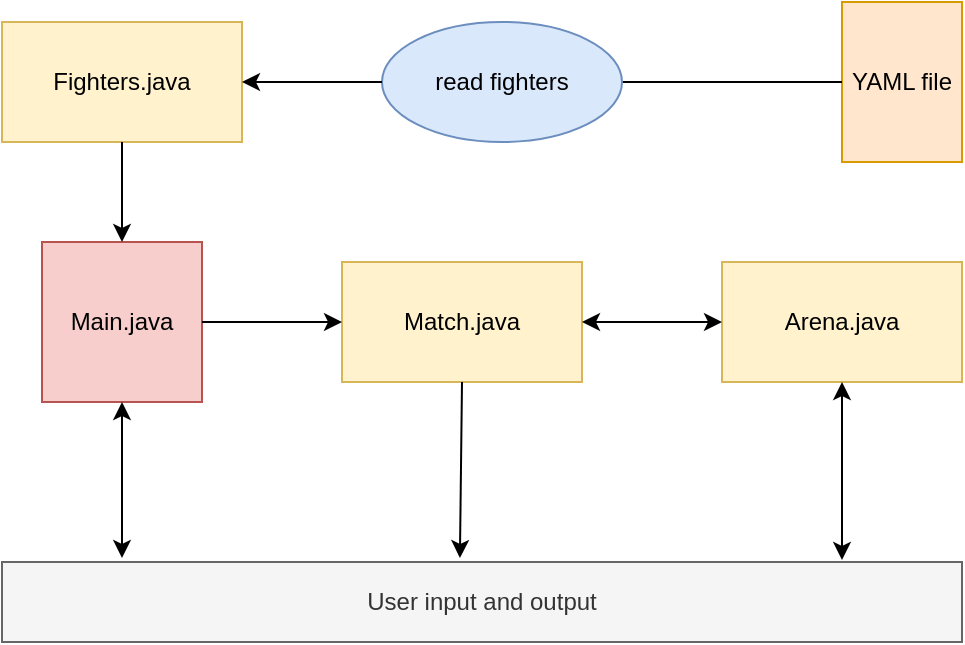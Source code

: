 <mxfile version="12.3.2" type="device" pages="1"><diagram id="Z6lSD_9-ApHWQK-clATD" name="Page-1"><mxGraphModel dx="1092" dy="805" grid="1" gridSize="10" guides="1" tooltips="1" connect="1" arrows="1" fold="1" page="1" pageScale="1" pageWidth="827" pageHeight="1169" math="0" shadow="0"><root><mxCell id="0"/><mxCell id="1" parent="0"/><mxCell id="oeL-ZoMGAe4-Sw5M03nO-1" value="YAML file" style="rounded=0;whiteSpace=wrap;html=1;fillColor=#ffe6cc;strokeColor=#d79b00;" parent="1" vertex="1"><mxGeometry x="420" width="60" height="80" as="geometry"/></mxCell><mxCell id="oeL-ZoMGAe4-Sw5M03nO-2" value="" style="endArrow=classic;html=1;entryX=0;entryY=0.5;entryDx=0;entryDy=0;exitX=0;exitY=0.5;exitDx=0;exitDy=0;" parent="1" source="oeL-ZoMGAe4-Sw5M03nO-1" target="oeL-ZoMGAe4-Sw5M03nO-3" edge="1"><mxGeometry width="50" height="50" relative="1" as="geometry"><mxPoint x="110" y="50" as="sourcePoint"/><mxPoint x="160" as="targetPoint"/></mxGeometry></mxCell><mxCell id="oeL-ZoMGAe4-Sw5M03nO-3" value="read fighters" style="ellipse;whiteSpace=wrap;html=1;fillColor=#dae8fc;strokeColor=#6c8ebf;" parent="1" vertex="1"><mxGeometry x="190" y="10" width="120" height="60" as="geometry"/></mxCell><mxCell id="oeL-ZoMGAe4-Sw5M03nO-4" value="Fighters.java" style="rounded=0;whiteSpace=wrap;html=1;fillColor=#fff2cc;strokeColor=#d6b656;" parent="1" vertex="1"><mxGeometry y="10" width="120" height="60" as="geometry"/></mxCell><mxCell id="oeL-ZoMGAe4-Sw5M03nO-5" value="" style="endArrow=classic;html=1;entryX=1;entryY=0.5;entryDx=0;entryDy=0;exitX=0;exitY=0.5;exitDx=0;exitDy=0;" parent="1" source="oeL-ZoMGAe4-Sw5M03nO-3" target="oeL-ZoMGAe4-Sw5M03nO-4" edge="1"><mxGeometry width="50" height="50" relative="1" as="geometry"><mxPoint x="260" y="160" as="sourcePoint"/><mxPoint x="310" y="110" as="targetPoint"/></mxGeometry></mxCell><mxCell id="oeL-ZoMGAe4-Sw5M03nO-6" value="Main.java" style="rounded=0;whiteSpace=wrap;html=1;fillColor=#f8cecc;strokeColor=#b85450;" parent="1" vertex="1"><mxGeometry x="20" y="120" width="80" height="80" as="geometry"/></mxCell><mxCell id="oeL-ZoMGAe4-Sw5M03nO-7" value="Arena.java" style="rounded=0;whiteSpace=wrap;html=1;fillColor=#fff2cc;strokeColor=#d6b656;" parent="1" vertex="1"><mxGeometry x="360" y="130" width="120" height="60" as="geometry"/></mxCell><mxCell id="oeL-ZoMGAe4-Sw5M03nO-8" value="User input and output" style="rounded=0;whiteSpace=wrap;html=1;fillColor=#f5f5f5;strokeColor=#666666;fontColor=#333333;" parent="1" vertex="1"><mxGeometry y="280" width="480" height="40" as="geometry"/></mxCell><mxCell id="oeL-ZoMGAe4-Sw5M03nO-9" value="" style="endArrow=classic;html=1;exitX=0.5;exitY=1;exitDx=0;exitDy=0;entryX=0.5;entryY=0;entryDx=0;entryDy=0;" parent="1" source="oeL-ZoMGAe4-Sw5M03nO-4" target="oeL-ZoMGAe4-Sw5M03nO-6" edge="1"><mxGeometry width="50" height="50" relative="1" as="geometry"><mxPoint x="490" y="90" as="sourcePoint"/><mxPoint x="540" y="40" as="targetPoint"/></mxGeometry></mxCell><mxCell id="oeL-ZoMGAe4-Sw5M03nO-12" value="" style="endArrow=classic;startArrow=classic;html=1;exitX=0.5;exitY=1;exitDx=0;exitDy=0;entryX=0.125;entryY=-0.05;entryDx=0;entryDy=0;entryPerimeter=0;" parent="1" source="oeL-ZoMGAe4-Sw5M03nO-6" target="oeL-ZoMGAe4-Sw5M03nO-8" edge="1"><mxGeometry width="50" height="50" relative="1" as="geometry"><mxPoint x="150" y="230" as="sourcePoint"/><mxPoint x="60" y="270" as="targetPoint"/></mxGeometry></mxCell><mxCell id="RZeAvSDSG2mZpPBtH4u_-1" value="Match.java" style="rounded=0;whiteSpace=wrap;html=1;fillColor=#fff2cc;strokeColor=#d6b656;" vertex="1" parent="1"><mxGeometry x="170" y="130" width="120" height="60" as="geometry"/></mxCell><mxCell id="RZeAvSDSG2mZpPBtH4u_-4" value="" style="endArrow=classic;html=1;exitX=1;exitY=0.5;exitDx=0;exitDy=0;entryX=0;entryY=0.5;entryDx=0;entryDy=0;" edge="1" parent="1" source="oeL-ZoMGAe4-Sw5M03nO-6" target="RZeAvSDSG2mZpPBtH4u_-1"><mxGeometry width="50" height="50" relative="1" as="geometry"><mxPoint x="160" y="270" as="sourcePoint"/><mxPoint x="210" y="220" as="targetPoint"/></mxGeometry></mxCell><mxCell id="RZeAvSDSG2mZpPBtH4u_-5" value="" style="endArrow=classic;startArrow=classic;html=1;entryX=0;entryY=0.5;entryDx=0;entryDy=0;exitX=1;exitY=0.5;exitDx=0;exitDy=0;" edge="1" parent="1" source="RZeAvSDSG2mZpPBtH4u_-1" target="oeL-ZoMGAe4-Sw5M03nO-7"><mxGeometry width="50" height="50" relative="1" as="geometry"><mxPoint x="360" y="260" as="sourcePoint"/><mxPoint x="410" y="210" as="targetPoint"/></mxGeometry></mxCell><mxCell id="RZeAvSDSG2mZpPBtH4u_-6" value="" style="endArrow=classic;startArrow=classic;html=1;exitX=0.5;exitY=1;exitDx=0;exitDy=0;entryX=0.875;entryY=-0.025;entryDx=0;entryDy=0;entryPerimeter=0;" edge="1" parent="1" source="oeL-ZoMGAe4-Sw5M03nO-7" target="oeL-ZoMGAe4-Sw5M03nO-8"><mxGeometry width="50" height="50" relative="1" as="geometry"><mxPoint x="640" y="260" as="sourcePoint"/><mxPoint x="690" y="210" as="targetPoint"/></mxGeometry></mxCell><mxCell id="RZeAvSDSG2mZpPBtH4u_-7" value="" style="endArrow=classic;html=1;exitX=0.5;exitY=1;exitDx=0;exitDy=0;entryX=0.477;entryY=-0.05;entryDx=0;entryDy=0;entryPerimeter=0;" edge="1" parent="1" source="RZeAvSDSG2mZpPBtH4u_-1" target="oeL-ZoMGAe4-Sw5M03nO-8"><mxGeometry width="50" height="50" relative="1" as="geometry"><mxPoint x="350" y="270" as="sourcePoint"/><mxPoint x="190" y="279" as="targetPoint"/></mxGeometry></mxCell></root></mxGraphModel></diagram></mxfile>